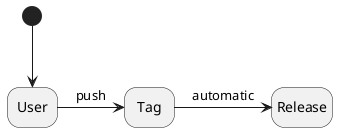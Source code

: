 @startuml
skinparam style strictuml
skinparam backgroundcolor transparent
skinparam DefaultTextAlignment center
hide empty description
[*] --> User
User -> Tag :push
Tag -> Release : automatic
@enduml
